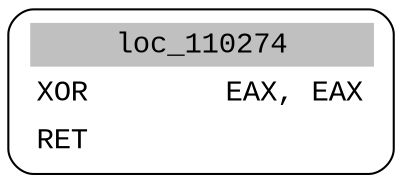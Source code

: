 digraph asm_graph {
1941 [
shape="Mrecord" fontname="Courier New"label =<<table border="0" cellborder="0" cellpadding="3"><tr><td align="center" colspan="2" bgcolor="grey">loc_110274</td></tr><tr><td align="left">XOR        EAX, EAX</td></tr><tr><td align="left">RET        </td></tr></table>> ];
}